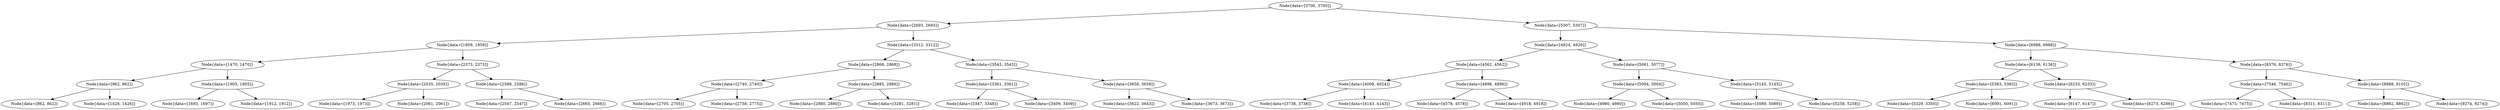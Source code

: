 digraph G{
965176863 [label="Node{data=[3700, 3700]}"]
965176863 -> 478851399
478851399 [label="Node{data=[2693, 2693]}"]
478851399 -> 222206868
222206868 [label="Node{data=[1959, 1959]}"]
222206868 -> 243714469
243714469 [label="Node{data=[1470, 1470]}"]
243714469 -> 208910844
208910844 [label="Node{data=[962, 962]}"]
208910844 -> 1169826236
1169826236 [label="Node{data=[862, 862]}"]
208910844 -> 1017245860
1017245860 [label="Node{data=[1426, 1426]}"]
243714469 -> 80924020
80924020 [label="Node{data=[1905, 1905]}"]
80924020 -> 360654923
360654923 [label="Node{data=[1693, 1697]}"]
80924020 -> 22830233
22830233 [label="Node{data=[1912, 1912]}"]
222206868 -> 852211910
852211910 [label="Node{data=[2373, 2373]}"]
852211910 -> 551578246
551578246 [label="Node{data=[2035, 2035]}"]
551578246 -> 1278292897
1278292897 [label="Node{data=[1973, 1973]}"]
551578246 -> 803870250
803870250 [label="Node{data=[2061, 2061]}"]
852211910 -> 1082693273
1082693273 [label="Node{data=[2588, 2588]}"]
1082693273 -> 1671393364
1671393364 [label="Node{data=[2547, 2547]}"]
1082693273 -> 653720509
653720509 [label="Node{data=[2665, 2666]}"]
478851399 -> 1506992655
1506992655 [label="Node{data=[3312, 3312]}"]
1506992655 -> 1575652338
1575652338 [label="Node{data=[2868, 2868]}"]
1575652338 -> 1173310923
1173310923 [label="Node{data=[2740, 2740]}"]
1173310923 -> 1414888920
1414888920 [label="Node{data=[2705, 2705]}"]
1173310923 -> 442056647
442056647 [label="Node{data=[2758, 2775]}"]
1575652338 -> 333812325
333812325 [label="Node{data=[2885, 2886]}"]
333812325 -> 744162503
744162503 [label="Node{data=[2880, 2880]}"]
333812325 -> 1402930985
1402930985 [label="Node{data=[3281, 3281]}"]
1506992655 -> 15445402
15445402 [label="Node{data=[3543, 3543]}"]
15445402 -> 1067610456
1067610456 [label="Node{data=[3361, 3361]}"]
1067610456 -> 1261119319
1261119319 [label="Node{data=[3347, 3348]}"]
1067610456 -> 1613154132
1613154132 [label="Node{data=[3409, 3409]}"]
15445402 -> 1031545271
1031545271 [label="Node{data=[3658, 3658]}"]
1031545271 -> 301514737
301514737 [label="Node{data=[3622, 3643]}"]
1031545271 -> 66790150
66790150 [label="Node{data=[3673, 3673]}"]
965176863 -> 1429293130
1429293130 [label="Node{data=[5307, 5307]}"]
1429293130 -> 161262274
161262274 [label="Node{data=[4924, 4926]}"]
161262274 -> 1573882679
1573882679 [label="Node{data=[4562, 4562]}"]
1573882679 -> 125198491
125198491 [label="Node{data=[4008, 4024]}"]
125198491 -> 1490688807
1490688807 [label="Node{data=[3738, 3738]}"]
125198491 -> 880566340
880566340 [label="Node{data=[4143, 4143]}"]
1573882679 -> 357286863
357286863 [label="Node{data=[4896, 4896]}"]
357286863 -> 554507077
554507077 [label="Node{data=[4578, 4578]}"]
357286863 -> 696659808
696659808 [label="Node{data=[4918, 4918]}"]
161262274 -> 2117014612
2117014612 [label="Node{data=[5061, 5077]}"]
2117014612 -> 900851173
900851173 [label="Node{data=[5004, 5004]}"]
900851173 -> 2091845413
2091845413 [label="Node{data=[4980, 4980]}"]
900851173 -> 1682623231
1682623231 [label="Node{data=[5050, 5050]}"]
2117014612 -> 1648488342
1648488342 [label="Node{data=[5145, 5145]}"]
1648488342 -> 1483059446
1483059446 [label="Node{data=[5089, 5089]}"]
1648488342 -> 1551307504
1551307504 [label="Node{data=[5258, 5258]}"]
1429293130 -> 1859663539
1859663539 [label="Node{data=[6988, 6988]}"]
1859663539 -> 59263393
59263393 [label="Node{data=[6136, 6136]}"]
59263393 -> 1990179622
1990179622 [label="Node{data=[5383, 5383]}"]
1990179622 -> 312199063
312199063 [label="Node{data=[5329, 5350]}"]
1990179622 -> 1037637337
1037637337 [label="Node{data=[6091, 6091]}"]
59263393 -> 2094892418
2094892418 [label="Node{data=[6233, 6233]}"]
2094892418 -> 1997555636
1997555636 [label="Node{data=[6147, 6147]}"]
2094892418 -> 1006338494
1006338494 [label="Node{data=[6273, 6286]}"]
1859663539 -> 1323378630
1323378630 [label="Node{data=[8376, 8376]}"]
1323378630 -> 1585469965
1585469965 [label="Node{data=[7546, 7546]}"]
1585469965 -> 735615886
735615886 [label="Node{data=[7475, 7475]}"]
1585469965 -> 1279859002
1279859002 [label="Node{data=[8311, 8311]}"]
1323378630 -> 189913186
189913186 [label="Node{data=[8988, 9105]}"]
189913186 -> 1465756471
1465756471 [label="Node{data=[8862, 8862]}"]
189913186 -> 951475897
951475897 [label="Node{data=[9274, 9274]}"]
}